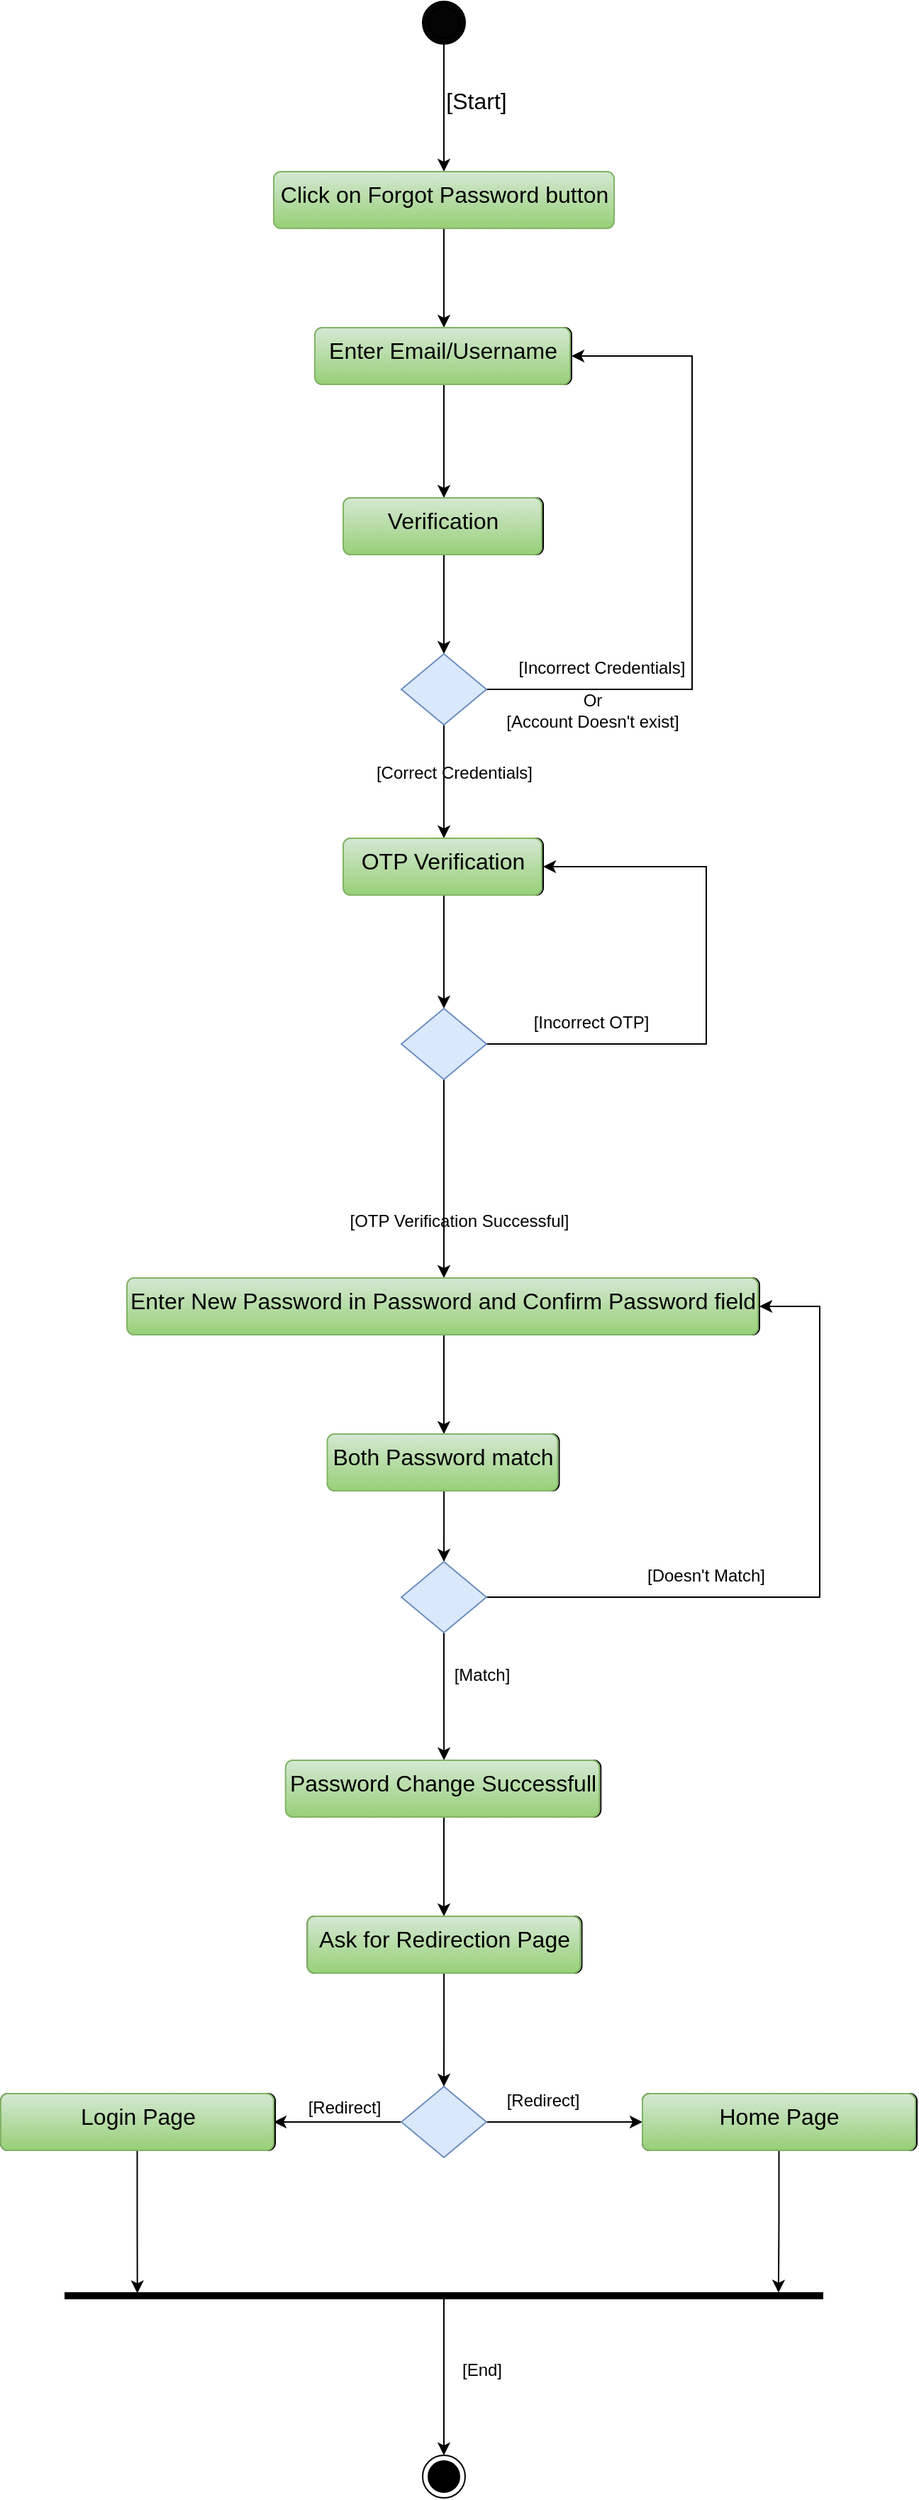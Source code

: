 <mxfile version="14.1.8" type="device"><diagram id="-LnzluDeW4L69s83g72o" name="Page-1"><mxGraphModel dx="1463" dy="846" grid="1" gridSize="10" guides="1" tooltips="1" connect="1" arrows="1" fold="1" page="1" pageScale="1" pageWidth="827" pageHeight="1169" math="0" shadow="0"><root><mxCell id="0"/><mxCell id="1" parent="0"/><mxCell id="YURPDF7A4J5Q_FKzS52q-20" style="edgeStyle=orthogonalEdgeStyle;rounded=0;orthogonalLoop=1;jettySize=auto;html=1;entryX=0.5;entryY=0;entryDx=0;entryDy=0;" parent="1" source="YURPDF7A4J5Q_FKzS52q-18" target="YURPDF7A4J5Q_FKzS52q-19" edge="1"><mxGeometry relative="1" as="geometry"/></mxCell><mxCell id="YURPDF7A4J5Q_FKzS52q-18" value="" style="ellipse;shape=doubleEllipse;html=1;dashed=0;whitespace=wrap;aspect=fixed;fillColor=#050505;" parent="1" vertex="1"><mxGeometry x="360" y="40" width="30" height="30" as="geometry"/></mxCell><mxCell id="YURPDF7A4J5Q_FKzS52q-22" style="edgeStyle=orthogonalEdgeStyle;rounded=0;orthogonalLoop=1;jettySize=auto;html=1;" parent="1" source="YURPDF7A4J5Q_FKzS52q-19" target="YURPDF7A4J5Q_FKzS52q-21" edge="1"><mxGeometry relative="1" as="geometry"/></mxCell><mxCell id="YURPDF7A4J5Q_FKzS52q-19" value="&lt;font style=&quot;font-size: 16px&quot;&gt;Click on Forgot Password button&lt;/font&gt;" style="html=1;align=center;verticalAlign=top;rounded=1;absoluteArcSize=1;arcSize=10;dashed=0;gradientColor=#97d077;fillColor=#d5e8d4;strokeColor=#82b366;" parent="1" vertex="1"><mxGeometry x="255" y="160" width="240" height="40" as="geometry"/></mxCell><mxCell id="YURPDF7A4J5Q_FKzS52q-24" style="edgeStyle=orthogonalEdgeStyle;rounded=0;orthogonalLoop=1;jettySize=auto;html=1;exitX=0.5;exitY=1;exitDx=0;exitDy=0;entryX=0.5;entryY=0;entryDx=0;entryDy=0;" parent="1" source="YURPDF7A4J5Q_FKzS52q-21" target="YURPDF7A4J5Q_FKzS52q-23" edge="1"><mxGeometry relative="1" as="geometry"/></mxCell><mxCell id="YURPDF7A4J5Q_FKzS52q-21" value="&lt;font style=&quot;font-size: 16px&quot;&gt;Enter Email/Username&lt;/font&gt;" style="html=1;align=center;verticalAlign=top;rounded=1;absoluteArcSize=1;arcSize=10;dashed=0;" parent="1" vertex="1"><mxGeometry x="285" y="270" width="180" height="40" as="geometry"/></mxCell><mxCell id="YURPDF7A4J5Q_FKzS52q-26" style="edgeStyle=orthogonalEdgeStyle;rounded=0;orthogonalLoop=1;jettySize=auto;html=1;entryX=0.5;entryY=0;entryDx=0;entryDy=0;" parent="1" source="YURPDF7A4J5Q_FKzS52q-23" target="YURPDF7A4J5Q_FKzS52q-25" edge="1"><mxGeometry relative="1" as="geometry"/></mxCell><mxCell id="YURPDF7A4J5Q_FKzS52q-23" value="&lt;font style=&quot;font-size: 16px&quot;&gt;Verification&lt;/font&gt;" style="html=1;align=center;verticalAlign=top;rounded=1;absoluteArcSize=1;arcSize=10;dashed=0;" parent="1" vertex="1"><mxGeometry x="305" y="390" width="140" height="40" as="geometry"/></mxCell><mxCell id="YURPDF7A4J5Q_FKzS52q-27" style="edgeStyle=orthogonalEdgeStyle;rounded=0;orthogonalLoop=1;jettySize=auto;html=1;" parent="1" source="YURPDF7A4J5Q_FKzS52q-25" edge="1"><mxGeometry relative="1" as="geometry"><mxPoint x="465" y="290" as="targetPoint"/><Array as="points"><mxPoint x="550" y="525"/><mxPoint x="550" y="290"/><mxPoint x="465" y="290"/></Array></mxGeometry></mxCell><mxCell id="YURPDF7A4J5Q_FKzS52q-33" style="edgeStyle=orthogonalEdgeStyle;rounded=0;orthogonalLoop=1;jettySize=auto;html=1;" parent="1" source="YURPDF7A4J5Q_FKzS52q-25" target="YURPDF7A4J5Q_FKzS52q-32" edge="1"><mxGeometry relative="1" as="geometry"/></mxCell><mxCell id="YURPDF7A4J5Q_FKzS52q-25" value="" style="rhombus;fillColor=#dae8fc;strokeColor=#6c8ebf;" parent="1" vertex="1"><mxGeometry x="345" y="500" width="60" height="50" as="geometry"/></mxCell><mxCell id="YURPDF7A4J5Q_FKzS52q-29" value="[Incorrect Credentials]" style="text;html=1;strokeColor=none;fillColor=none;align=center;verticalAlign=middle;whiteSpace=wrap;rounded=0;" parent="1" vertex="1"><mxGeometry x="414" y="500" width="145" height="20" as="geometry"/></mxCell><mxCell id="YURPDF7A4J5Q_FKzS52q-31" value="Or&lt;br&gt;[Account Doesn't exist]" style="text;html=1;strokeColor=none;fillColor=none;align=center;verticalAlign=middle;whiteSpace=wrap;rounded=0;" parent="1" vertex="1"><mxGeometry x="410" y="530" width="140" height="20" as="geometry"/></mxCell><mxCell id="YURPDF7A4J5Q_FKzS52q-35" style="edgeStyle=orthogonalEdgeStyle;rounded=0;orthogonalLoop=1;jettySize=auto;html=1;" parent="1" source="YURPDF7A4J5Q_FKzS52q-32" target="YURPDF7A4J5Q_FKzS52q-34" edge="1"><mxGeometry relative="1" as="geometry"/></mxCell><mxCell id="YURPDF7A4J5Q_FKzS52q-32" value="&lt;font style=&quot;font-size: 16px&quot;&gt;OTP Verification&lt;/font&gt;" style="html=1;align=center;verticalAlign=top;rounded=1;absoluteArcSize=1;arcSize=10;dashed=0;" parent="1" vertex="1"><mxGeometry x="305" y="630" width="140" height="40" as="geometry"/></mxCell><mxCell id="YURPDF7A4J5Q_FKzS52q-36" style="edgeStyle=orthogonalEdgeStyle;rounded=0;orthogonalLoop=1;jettySize=auto;html=1;entryX=1;entryY=0.5;entryDx=0;entryDy=0;" parent="1" source="YURPDF7A4J5Q_FKzS52q-34" target="YURPDF7A4J5Q_FKzS52q-32" edge="1"><mxGeometry relative="1" as="geometry"><mxPoint x="560.05" y="755.0" as="targetPoint"/><Array as="points"><mxPoint x="560" y="775"/><mxPoint x="560" y="650"/></Array></mxGeometry></mxCell><mxCell id="YURPDF7A4J5Q_FKzS52q-41" style="edgeStyle=orthogonalEdgeStyle;rounded=0;orthogonalLoop=1;jettySize=auto;html=1;" parent="1" source="YURPDF7A4J5Q_FKzS52q-34" target="YURPDF7A4J5Q_FKzS52q-40" edge="1"><mxGeometry relative="1" as="geometry"/></mxCell><mxCell id="YURPDF7A4J5Q_FKzS52q-34" value="" style="rhombus;fillColor=#dae8fc;strokeColor=#6c8ebf;" parent="1" vertex="1"><mxGeometry x="345" y="750" width="60" height="50" as="geometry"/></mxCell><mxCell id="YURPDF7A4J5Q_FKzS52q-37" value="&lt;font style=&quot;font-size: 12px&quot;&gt;[Incorrect OTP]&lt;/font&gt;" style="text;html=1;strokeColor=none;fillColor=none;align=center;verticalAlign=middle;whiteSpace=wrap;rounded=0;" parent="1" vertex="1"><mxGeometry x="414" y="750" width="130" height="20" as="geometry"/></mxCell><mxCell id="YURPDF7A4J5Q_FKzS52q-39" value="[Correct Credentials]" style="text;html=1;strokeColor=none;fillColor=none;align=center;verticalAlign=middle;whiteSpace=wrap;rounded=0;" parent="1" vertex="1"><mxGeometry x="310" y="574" width="145" height="20" as="geometry"/></mxCell><mxCell id="YURPDF7A4J5Q_FKzS52q-44" style="edgeStyle=orthogonalEdgeStyle;rounded=0;orthogonalLoop=1;jettySize=auto;html=1;entryX=0.5;entryY=0;entryDx=0;entryDy=0;" parent="1" source="YURPDF7A4J5Q_FKzS52q-40" target="YURPDF7A4J5Q_FKzS52q-45" edge="1"><mxGeometry relative="1" as="geometry"><mxPoint x="376" y="1050" as="targetPoint"/></mxGeometry></mxCell><mxCell id="YURPDF7A4J5Q_FKzS52q-40" value="&lt;font style=&quot;font-size: 16px&quot;&gt;Enter New Password in Password and Confirm Password field&lt;/font&gt;" style="html=1;align=center;verticalAlign=top;rounded=1;absoluteArcSize=1;arcSize=10;dashed=0;" parent="1" vertex="1"><mxGeometry x="152.5" y="940" width="445" height="40" as="geometry"/></mxCell><mxCell id="YURPDF7A4J5Q_FKzS52q-42" value="&lt;font style=&quot;font-size: 12px&quot;&gt;[OTP Verification Successful]&lt;/font&gt;" style="text;html=1;strokeColor=none;fillColor=none;align=center;verticalAlign=middle;whiteSpace=wrap;rounded=0;" parent="1" vertex="1"><mxGeometry x="276" y="890" width="220" height="20" as="geometry"/></mxCell><mxCell id="YURPDF7A4J5Q_FKzS52q-49" style="edgeStyle=orthogonalEdgeStyle;rounded=0;orthogonalLoop=1;jettySize=auto;html=1;" parent="1" source="YURPDF7A4J5Q_FKzS52q-45" target="YURPDF7A4J5Q_FKzS52q-47" edge="1"><mxGeometry relative="1" as="geometry"/></mxCell><mxCell id="YURPDF7A4J5Q_FKzS52q-45" value="&lt;font style=&quot;font-size: 16px&quot;&gt;Both Password match&lt;/font&gt;" style="html=1;align=center;verticalAlign=top;rounded=1;absoluteArcSize=1;arcSize=10;dashed=0;" parent="1" vertex="1"><mxGeometry x="293.75" y="1050" width="162.5" height="40" as="geometry"/></mxCell><mxCell id="YURPDF7A4J5Q_FKzS52q-52" style="edgeStyle=orthogonalEdgeStyle;rounded=0;orthogonalLoop=1;jettySize=auto;html=1;entryX=1;entryY=0.5;entryDx=0;entryDy=0;" parent="1" source="YURPDF7A4J5Q_FKzS52q-47" target="YURPDF7A4J5Q_FKzS52q-40" edge="1"><mxGeometry relative="1" as="geometry"><Array as="points"><mxPoint x="640" y="1165"/><mxPoint x="640" y="960"/></Array></mxGeometry></mxCell><mxCell id="YURPDF7A4J5Q_FKzS52q-57" style="edgeStyle=orthogonalEdgeStyle;rounded=0;orthogonalLoop=1;jettySize=auto;html=1;" parent="1" source="YURPDF7A4J5Q_FKzS52q-47" target="YURPDF7A4J5Q_FKzS52q-56" edge="1"><mxGeometry relative="1" as="geometry"/></mxCell><mxCell id="YURPDF7A4J5Q_FKzS52q-47" value="" style="rhombus;fillColor=#dae8fc;strokeColor=#6c8ebf;" parent="1" vertex="1"><mxGeometry x="345" y="1140" width="60" height="50" as="geometry"/></mxCell><mxCell id="YURPDF7A4J5Q_FKzS52q-53" value="[Doesn't Match]" style="text;html=1;strokeColor=none;fillColor=none;align=center;verticalAlign=middle;whiteSpace=wrap;rounded=0;" parent="1" vertex="1"><mxGeometry x="515" y="1140" width="90" height="20" as="geometry"/></mxCell><mxCell id="YURPDF7A4J5Q_FKzS52q-61" style="edgeStyle=orthogonalEdgeStyle;rounded=0;orthogonalLoop=1;jettySize=auto;html=1;" parent="1" source="YURPDF7A4J5Q_FKzS52q-56" target="YURPDF7A4J5Q_FKzS52q-60" edge="1"><mxGeometry relative="1" as="geometry"/></mxCell><mxCell id="YURPDF7A4J5Q_FKzS52q-56" value="&lt;font style=&quot;font-size: 16px&quot;&gt;Password Change Successfull&lt;/font&gt;" style="html=1;align=center;verticalAlign=top;rounded=1;absoluteArcSize=1;arcSize=10;dashed=0;" parent="1" vertex="1"><mxGeometry x="264.38" y="1280" width="221.25" height="40" as="geometry"/></mxCell><mxCell id="YURPDF7A4J5Q_FKzS52q-58" value="[Match]" style="text;html=1;strokeColor=none;fillColor=none;align=center;verticalAlign=middle;whiteSpace=wrap;rounded=0;" parent="1" vertex="1"><mxGeometry x="381.5" y="1210" width="40" height="20" as="geometry"/></mxCell><mxCell id="YURPDF7A4J5Q_FKzS52q-65" style="edgeStyle=orthogonalEdgeStyle;rounded=0;orthogonalLoop=1;jettySize=auto;html=1;" parent="1" source="YURPDF7A4J5Q_FKzS52q-59" target="YURPDF7A4J5Q_FKzS52q-64" edge="1"><mxGeometry relative="1" as="geometry"/></mxCell><mxCell id="YURPDF7A4J5Q_FKzS52q-66" style="edgeStyle=orthogonalEdgeStyle;rounded=0;orthogonalLoop=1;jettySize=auto;html=1;" parent="1" source="YURPDF7A4J5Q_FKzS52q-59" target="YURPDF7A4J5Q_FKzS52q-63" edge="1"><mxGeometry relative="1" as="geometry"/></mxCell><mxCell id="YURPDF7A4J5Q_FKzS52q-59" value="" style="rhombus;fillColor=#dae8fc;strokeColor=#6c8ebf;" parent="1" vertex="1"><mxGeometry x="345" y="1510" width="60" height="50" as="geometry"/></mxCell><mxCell id="YURPDF7A4J5Q_FKzS52q-62" style="edgeStyle=orthogonalEdgeStyle;rounded=0;orthogonalLoop=1;jettySize=auto;html=1;" parent="1" source="YURPDF7A4J5Q_FKzS52q-60" target="YURPDF7A4J5Q_FKzS52q-59" edge="1"><mxGeometry relative="1" as="geometry"/></mxCell><mxCell id="YURPDF7A4J5Q_FKzS52q-60" value="&lt;font style=&quot;font-size: 16px&quot;&gt;Ask for Redirection Page&lt;/font&gt;" style="html=1;align=center;verticalAlign=top;rounded=1;absoluteArcSize=1;arcSize=10;dashed=0;" parent="1" vertex="1"><mxGeometry x="278.75" y="1390" width="192.5" height="40" as="geometry"/></mxCell><mxCell id="YURPDF7A4J5Q_FKzS52q-72" style="edgeStyle=orthogonalEdgeStyle;rounded=0;orthogonalLoop=1;jettySize=auto;html=1;entryX=0.057;entryY=0.059;entryDx=0;entryDy=0;entryPerimeter=0;" parent="1" source="YURPDF7A4J5Q_FKzS52q-63" target="YURPDF7A4J5Q_FKzS52q-70" edge="1"><mxGeometry relative="1" as="geometry"/></mxCell><mxCell id="YURPDF7A4J5Q_FKzS52q-63" value="&lt;font style=&quot;font-size: 16px&quot;&gt;Home Page&lt;/font&gt;" style="html=1;align=center;verticalAlign=top;rounded=1;absoluteArcSize=1;arcSize=10;dashed=0;" parent="1" vertex="1"><mxGeometry x="515" y="1515" width="192.5" height="40" as="geometry"/></mxCell><mxCell id="YURPDF7A4J5Q_FKzS52q-71" style="edgeStyle=orthogonalEdgeStyle;rounded=0;orthogonalLoop=1;jettySize=auto;html=1;entryX=0.143;entryY=0.904;entryDx=0;entryDy=0;entryPerimeter=0;" parent="1" source="YURPDF7A4J5Q_FKzS52q-64" target="YURPDF7A4J5Q_FKzS52q-70" edge="1"><mxGeometry relative="1" as="geometry"/></mxCell><mxCell id="YURPDF7A4J5Q_FKzS52q-64" value="&lt;font style=&quot;font-size: 16px&quot;&gt;Login Page&lt;/font&gt;" style="html=1;align=center;verticalAlign=top;rounded=1;absoluteArcSize=1;arcSize=10;dashed=0;" parent="1" vertex="1"><mxGeometry x="62.5" y="1515" width="192.5" height="40" as="geometry"/></mxCell><mxCell id="YURPDF7A4J5Q_FKzS52q-67" value="[Redirect]" style="text;html=1;strokeColor=none;fillColor=none;align=center;verticalAlign=middle;whiteSpace=wrap;rounded=0;" parent="1" vertex="1"><mxGeometry x="425" y="1510" width="40" height="20" as="geometry"/></mxCell><mxCell id="YURPDF7A4J5Q_FKzS52q-68" value="[Redirect]" style="text;html=1;strokeColor=none;fillColor=none;align=center;verticalAlign=middle;whiteSpace=wrap;rounded=0;" parent="1" vertex="1"><mxGeometry x="285" y="1515" width="40" height="20" as="geometry"/></mxCell><mxCell id="YURPDF7A4J5Q_FKzS52q-69" value="" style="ellipse;html=1;shape=endState;fillColor=#000000;strokeColor=#000000;" parent="1" vertex="1"><mxGeometry x="360" y="1770" width="30" height="30" as="geometry"/></mxCell><mxCell id="YURPDF7A4J5Q_FKzS52q-73" style="edgeStyle=orthogonalEdgeStyle;rounded=0;orthogonalLoop=1;jettySize=auto;html=1;" parent="1" source="YURPDF7A4J5Q_FKzS52q-70" target="YURPDF7A4J5Q_FKzS52q-69" edge="1"><mxGeometry relative="1" as="geometry"/></mxCell><mxCell id="YURPDF7A4J5Q_FKzS52q-70" value="" style="html=1;points=[];perimeter=orthogonalPerimeter;fillColor=#000000;strokeColor=none;rotation=90;" parent="1" vertex="1"><mxGeometry x="372.5" y="1390" width="5" height="535" as="geometry"/></mxCell><mxCell id="YURPDF7A4J5Q_FKzS52q-74" value="&lt;font style=&quot;font-size: 16px&quot;&gt;[Start]&lt;/font&gt;" style="text;html=1;strokeColor=none;fillColor=none;align=center;verticalAlign=middle;whiteSpace=wrap;rounded=0;" parent="1" vertex="1"><mxGeometry x="377.5" y="100" width="40" height="20" as="geometry"/></mxCell><mxCell id="YURPDF7A4J5Q_FKzS52q-75" value="[End]" style="text;html=1;strokeColor=none;fillColor=none;align=center;verticalAlign=middle;whiteSpace=wrap;rounded=0;" parent="1" vertex="1"><mxGeometry x="381.5" y="1700" width="40" height="20" as="geometry"/></mxCell><mxCell id="GGiQ2ZIvgPNo7y8fkfVR-2" value="&lt;font style=&quot;font-size: 16px&quot;&gt;Home Page&lt;/font&gt;" style="html=1;align=center;verticalAlign=top;rounded=1;absoluteArcSize=1;arcSize=10;dashed=0;" vertex="1" parent="1"><mxGeometry x="516" y="1515" width="192.5" height="40" as="geometry"/></mxCell><mxCell id="GGiQ2ZIvgPNo7y8fkfVR-3" value="&lt;font style=&quot;font-size: 16px&quot;&gt;Login Page&lt;/font&gt;" style="html=1;align=center;verticalAlign=top;rounded=1;absoluteArcSize=1;arcSize=10;dashed=0;" vertex="1" parent="1"><mxGeometry x="63.5" y="1515" width="192.5" height="40" as="geometry"/></mxCell><mxCell id="GGiQ2ZIvgPNo7y8fkfVR-4" value="&lt;font style=&quot;font-size: 16px&quot;&gt;Ask for Redirection Page&lt;/font&gt;" style="html=1;align=center;verticalAlign=top;rounded=1;absoluteArcSize=1;arcSize=10;dashed=0;" vertex="1" parent="1"><mxGeometry x="279.75" y="1390" width="192.5" height="40" as="geometry"/></mxCell><mxCell id="GGiQ2ZIvgPNo7y8fkfVR-5" value="&lt;font style=&quot;font-size: 16px&quot;&gt;Home Page&lt;/font&gt;" style="html=1;align=center;verticalAlign=top;rounded=1;absoluteArcSize=1;arcSize=10;dashed=0;gradientColor=#97d077;fillColor=#d5e8d4;strokeColor=#82b366;" vertex="1" parent="1"><mxGeometry x="515" y="1515" width="192.5" height="40" as="geometry"/></mxCell><mxCell id="GGiQ2ZIvgPNo7y8fkfVR-6" value="&lt;font style=&quot;font-size: 16px&quot;&gt;Login Page&lt;/font&gt;" style="html=1;align=center;verticalAlign=top;rounded=1;absoluteArcSize=1;arcSize=10;dashed=0;gradientColor=#97d077;fillColor=#d5e8d4;strokeColor=#82b366;" vertex="1" parent="1"><mxGeometry x="62.5" y="1515" width="192.5" height="40" as="geometry"/></mxCell><mxCell id="GGiQ2ZIvgPNo7y8fkfVR-7" value="&lt;font style=&quot;font-size: 16px&quot;&gt;Ask for Redirection Page&lt;/font&gt;" style="html=1;align=center;verticalAlign=top;rounded=1;absoluteArcSize=1;arcSize=10;dashed=0;gradientColor=#97d077;fillColor=#d5e8d4;strokeColor=#82b366;" vertex="1" parent="1"><mxGeometry x="278.75" y="1390" width="192.5" height="40" as="geometry"/></mxCell><mxCell id="GGiQ2ZIvgPNo7y8fkfVR-8" value="&lt;font style=&quot;font-size: 16px&quot;&gt;Password Change Successfull&lt;/font&gt;" style="html=1;align=center;verticalAlign=top;rounded=1;absoluteArcSize=1;arcSize=10;dashed=0;gradientColor=#97d077;fillColor=#d5e8d4;strokeColor=#82b366;" vertex="1" parent="1"><mxGeometry x="263.38" y="1280" width="221.25" height="40" as="geometry"/></mxCell><mxCell id="GGiQ2ZIvgPNo7y8fkfVR-9" value="&lt;font style=&quot;font-size: 16px&quot;&gt;Both Password match&lt;/font&gt;" style="html=1;align=center;verticalAlign=top;rounded=1;absoluteArcSize=1;arcSize=10;dashed=0;gradientColor=#97d077;fillColor=#d5e8d4;strokeColor=#82b366;" vertex="1" parent="1"><mxGeometry x="292.75" y="1050" width="162.5" height="40" as="geometry"/></mxCell><mxCell id="GGiQ2ZIvgPNo7y8fkfVR-10" value="&lt;font style=&quot;font-size: 16px&quot;&gt;Enter New Password in Password and Confirm Password field&lt;/font&gt;" style="html=1;align=center;verticalAlign=top;rounded=1;absoluteArcSize=1;arcSize=10;dashed=0;gradientColor=#97d077;fillColor=#d5e8d4;strokeColor=#82b366;" vertex="1" parent="1"><mxGeometry x="151.5" y="940" width="445" height="40" as="geometry"/></mxCell><mxCell id="GGiQ2ZIvgPNo7y8fkfVR-11" value="&lt;font style=&quot;font-size: 16px&quot;&gt;OTP Verification&lt;/font&gt;" style="html=1;align=center;verticalAlign=top;rounded=1;absoluteArcSize=1;arcSize=10;dashed=0;gradientColor=#97d077;fillColor=#d5e8d4;strokeColor=#82b366;" vertex="1" parent="1"><mxGeometry x="304" y="630" width="140" height="40" as="geometry"/></mxCell><mxCell id="GGiQ2ZIvgPNo7y8fkfVR-12" value="&lt;font style=&quot;font-size: 16px&quot;&gt;Verification&lt;/font&gt;" style="html=1;align=center;verticalAlign=top;rounded=1;absoluteArcSize=1;arcSize=10;dashed=0;gradientColor=#97d077;fillColor=#d5e8d4;strokeColor=#82b366;" vertex="1" parent="1"><mxGeometry x="304" y="390" width="140" height="40" as="geometry"/></mxCell><mxCell id="GGiQ2ZIvgPNo7y8fkfVR-13" value="&lt;font style=&quot;font-size: 16px&quot;&gt;Enter Email/Username&lt;/font&gt;" style="html=1;align=center;verticalAlign=top;rounded=1;absoluteArcSize=1;arcSize=10;dashed=0;gradientColor=#97d077;fillColor=#d5e8d4;strokeColor=#82b366;" vertex="1" parent="1"><mxGeometry x="284" y="270" width="180" height="40" as="geometry"/></mxCell></root></mxGraphModel></diagram></mxfile>